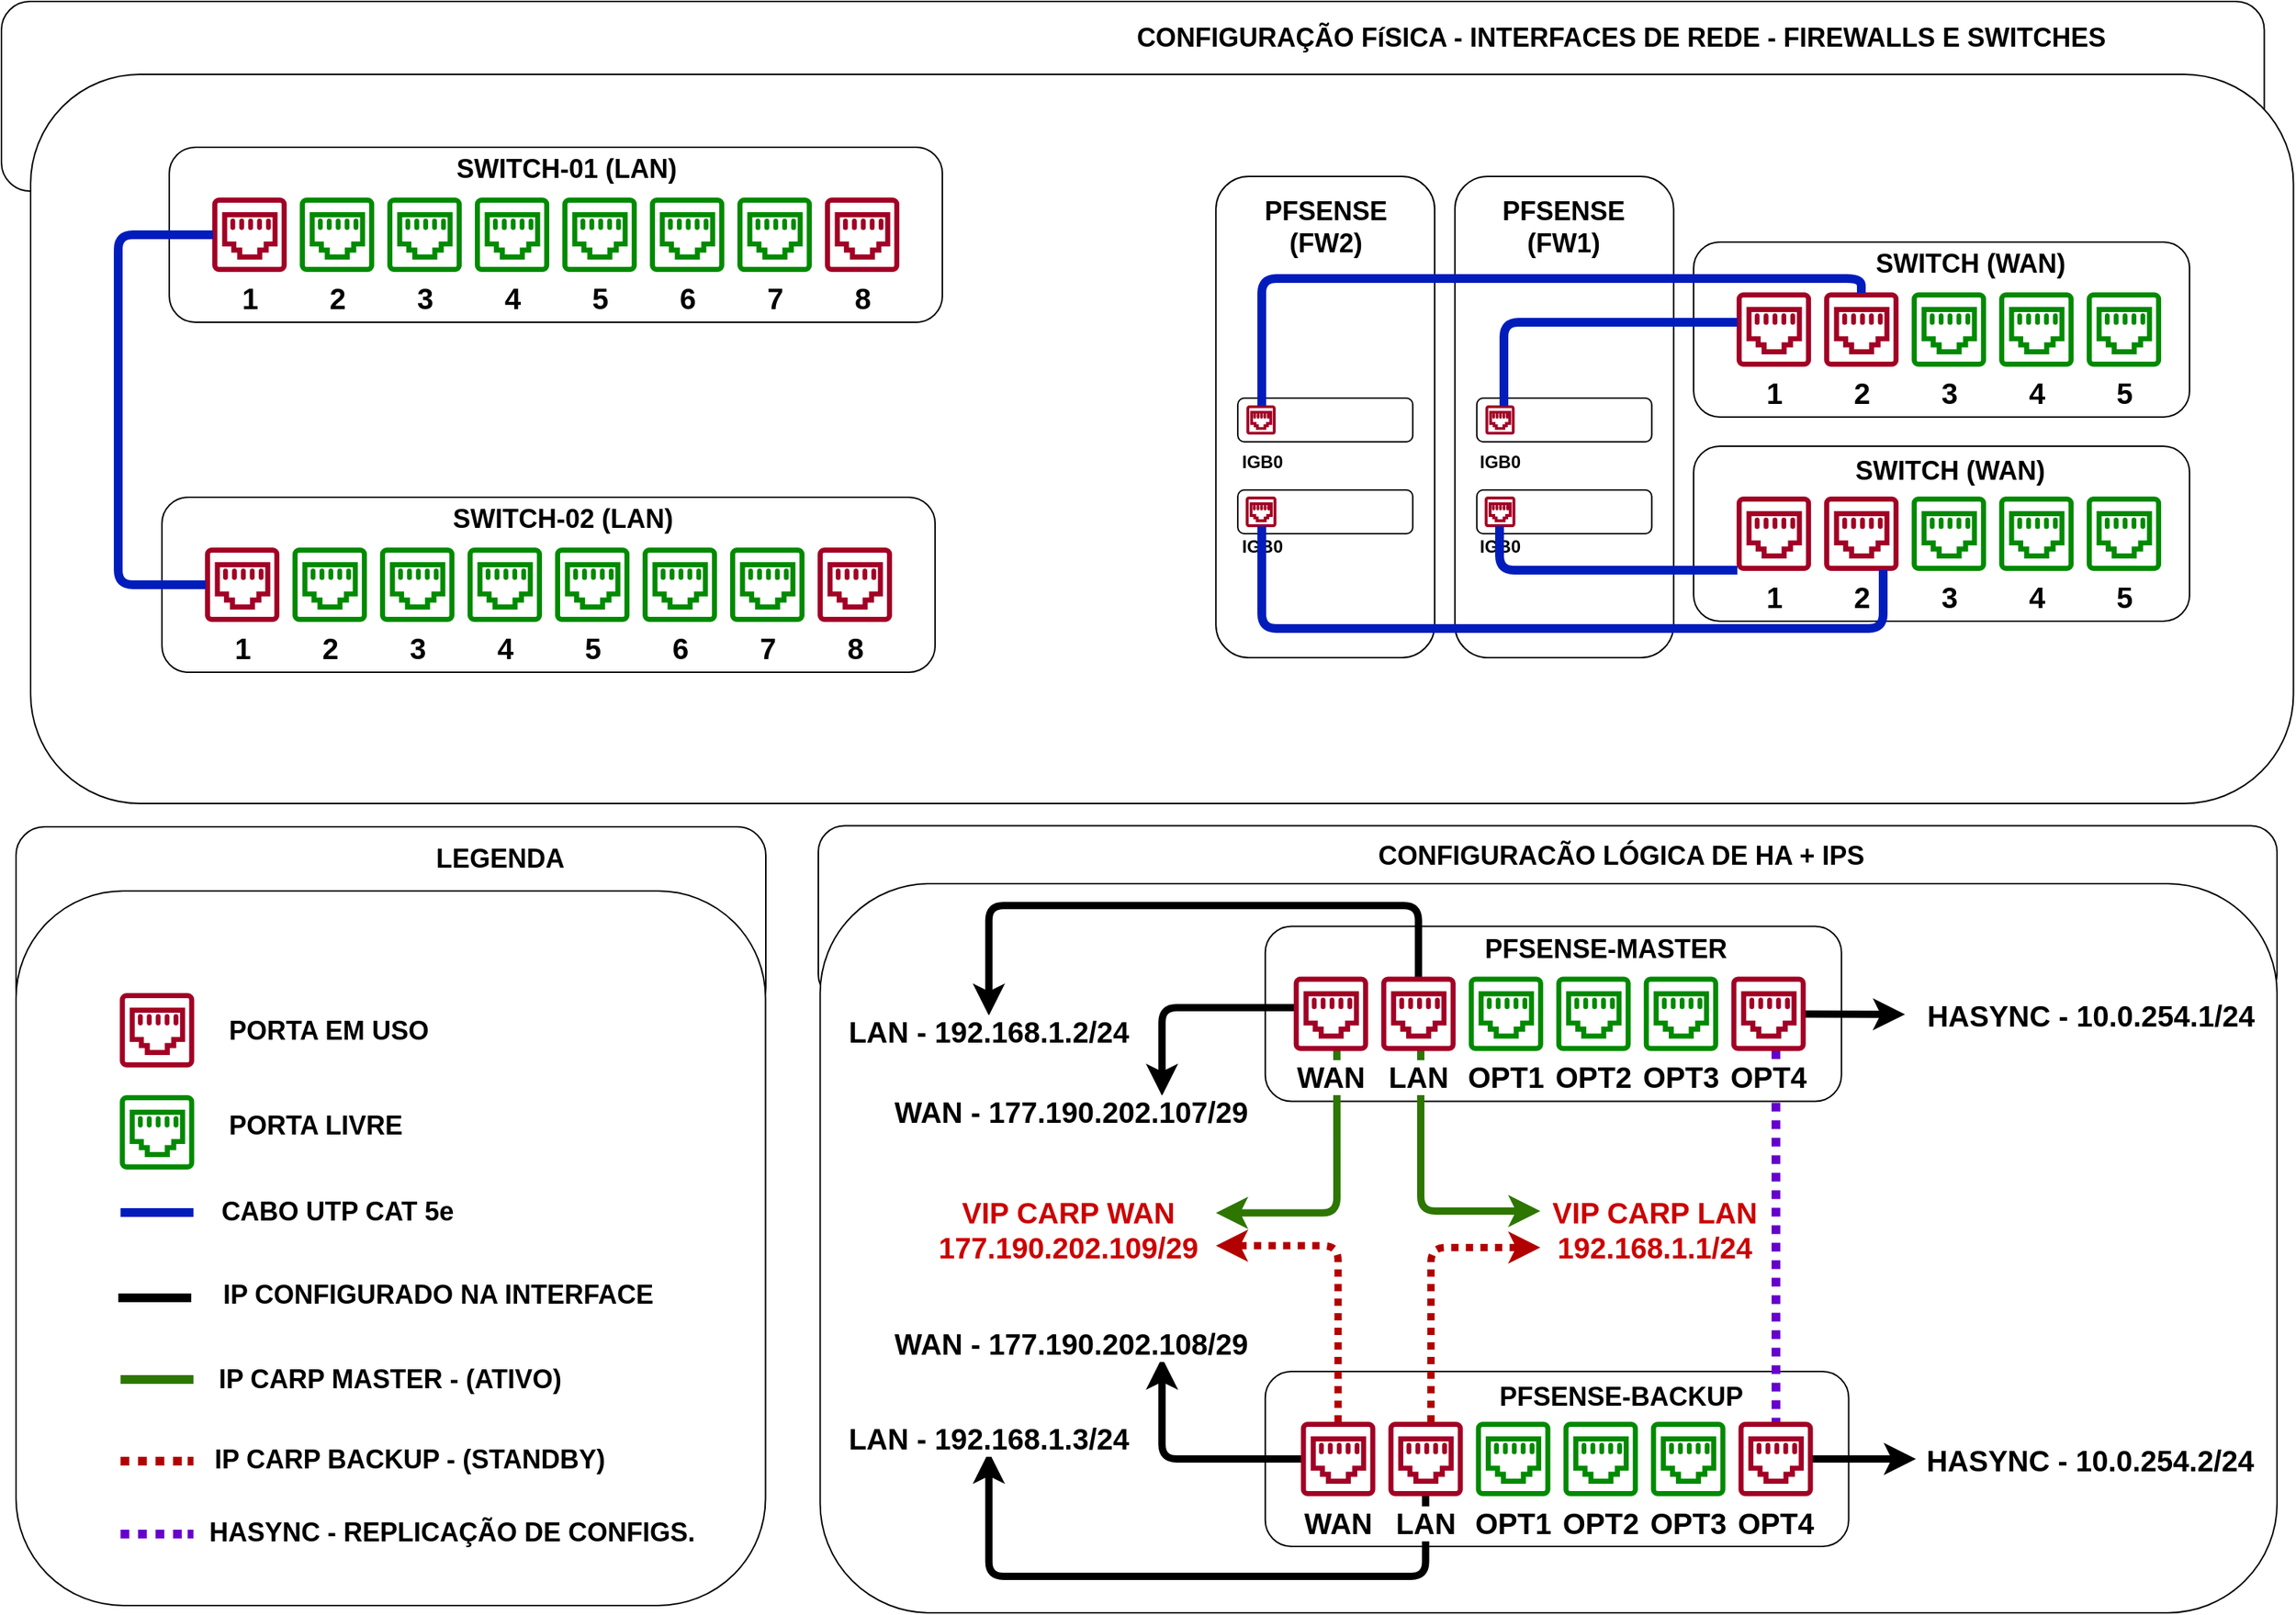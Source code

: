 <mxfile version="21.1.4" type="github">
  <diagram id="Uc7Eat4LJt7RBU0-5OjE" name="Page-1">
    <mxGraphModel dx="2025" dy="1062" grid="1" gridSize="10" guides="1" tooltips="1" connect="1" arrows="1" fold="1" page="1" pageScale="1" pageWidth="1654" pageHeight="1169" math="0" shadow="0">
      <root>
        <mxCell id="0" />
        <mxCell id="1" parent="0" />
        <mxCell id="FnRaTp6zV71Ba19_A0Tg-153" value="" style="rounded=1;whiteSpace=wrap;html=1;labelBackgroundColor=#ffffff;fillColor=#ffffff;gradientColor=#ffffff;fontSize=20;fontColor=#000000;" parent="1" vertex="1">
          <mxGeometry x="70" y="50" width="1551.25" height="130" as="geometry" />
        </mxCell>
        <mxCell id="FnRaTp6zV71Ba19_A0Tg-154" value="" style="rounded=1;whiteSpace=wrap;html=1;labelBackgroundColor=#ffffff;fillColor=#ffffff;gradientColor=#ffffff;fontSize=20;fontColor=#000000;" parent="1" vertex="1">
          <mxGeometry x="90" y="100" width="1551.25" height="500" as="geometry" />
        </mxCell>
        <mxCell id="FnRaTp6zV71Ba19_A0Tg-135" value="" style="rounded=1;whiteSpace=wrap;html=1;labelBackgroundColor=#ffffff;fillColor=#ffffff;gradientColor=#ffffff;fontSize=20;fontColor=#000000;" parent="1" vertex="1">
          <mxGeometry x="630" y="615.25" width="1000" height="120" as="geometry" />
        </mxCell>
        <mxCell id="FnRaTp6zV71Ba19_A0Tg-136" value="" style="rounded=1;whiteSpace=wrap;html=1;labelBackgroundColor=#ffffff;fillColor=#ffffff;gradientColor=#ffffff;fontSize=20;fontColor=#000000;" parent="1" vertex="1">
          <mxGeometry x="631.25" y="655" width="998.75" height="500" as="geometry" />
        </mxCell>
        <mxCell id="FnRaTp6zV71Ba19_A0Tg-140" value="CONFIGURACÃO LÓGICA DE HA + IPS" style="text;html=1;strokeColor=none;fillColor=none;align=center;verticalAlign=middle;whiteSpace=wrap;rounded=0;fontStyle=1;fontSize=18;labelBackgroundColor=#FFFFFF;fontColor=#000000;" parent="1" vertex="1">
          <mxGeometry x="993.17" y="626" width="375.07" height="20" as="geometry" />
        </mxCell>
        <mxCell id="FnRaTp6zV71Ba19_A0Tg-86" value="" style="rounded=1;whiteSpace=wrap;html=1;fontStyle=1;labelBackgroundColor=#FFFFFF;fontColor=#000000;" parent="1" vertex="1">
          <mxGeometry x="936.39" y="989.5" width="399.93" height="120" as="geometry" />
        </mxCell>
        <mxCell id="FnRaTp6zV71Ba19_A0Tg-78" value="" style="rounded=1;whiteSpace=wrap;html=1;fontStyle=1;labelBackgroundColor=#FFFFFF;fontColor=#000000;" parent="1" vertex="1">
          <mxGeometry x="936.39" y="684.25" width="395" height="120" as="geometry" />
        </mxCell>
        <mxCell id="FnRaTp6zV71Ba19_A0Tg-77" value="" style="rounded=1;whiteSpace=wrap;html=1;labelBackgroundColor=#ffffff;fillColor=#ffffff;gradientColor=#ffffff;fontSize=20;fontColor=#000000;" parent="1" vertex="1">
          <mxGeometry x="80" y="616" width="514" height="130" as="geometry" />
        </mxCell>
        <mxCell id="FnRaTp6zV71Ba19_A0Tg-76" value="" style="rounded=1;whiteSpace=wrap;html=1;labelBackgroundColor=#ffffff;fillColor=#ffffff;gradientColor=#ffffff;fontSize=20;fontColor=#000000;" parent="1" vertex="1">
          <mxGeometry x="80" y="660" width="513.79" height="490" as="geometry" />
        </mxCell>
        <mxCell id="FnRaTp6zV71Ba19_A0Tg-9" value="" style="rounded=1;whiteSpace=wrap;html=1;fontStyle=1;labelBackgroundColor=#FFFFFF;fontColor=#000000;" parent="1" vertex="1">
          <mxGeometry x="185.04" y="150" width="530" height="120" as="geometry" />
        </mxCell>
        <mxCell id="FnRaTp6zV71Ba19_A0Tg-1" value="&lt;font style=&quot;font-size: 20px;&quot;&gt;1&lt;/font&gt;" style="pointerEvents=1;shadow=0;dashed=0;html=1;strokeColor=#A20025;fillColor=#a20025;aspect=fixed;labelPosition=center;verticalLabelPosition=bottom;verticalAlign=top;align=center;outlineConnect=0;shape=mxgraph.vvd.ethernet_port;fontColor=#000000;fontStyle=1;labelBackgroundColor=#ffffff;fontSize=20;" parent="1" vertex="1">
          <mxGeometry x="215.04" y="185" width="50" height="50" as="geometry" />
        </mxCell>
        <mxCell id="FnRaTp6zV71Ba19_A0Tg-2" value="2" style="pointerEvents=1;shadow=0;dashed=0;html=1;strokeColor=#008A00;fillColor=#008a00;aspect=fixed;labelPosition=center;verticalLabelPosition=bottom;verticalAlign=top;align=center;outlineConnect=0;shape=mxgraph.vvd.ethernet_port;fontColor=#000000;fontStyle=1;fontSize=20;labelBackgroundColor=#FFFFFF;" parent="1" vertex="1">
          <mxGeometry x="275.04" y="185" width="50" height="50" as="geometry" />
        </mxCell>
        <mxCell id="FnRaTp6zV71Ba19_A0Tg-3" value="3" style="pointerEvents=1;shadow=0;dashed=0;html=1;strokeColor=#008A00;fillColor=#008a00;aspect=fixed;labelPosition=center;verticalLabelPosition=bottom;verticalAlign=top;align=center;outlineConnect=0;shape=mxgraph.vvd.ethernet_port;fontStyle=1;fontColor=#000000;fontSize=20;labelBackgroundColor=#FFFFFF;" parent="1" vertex="1">
          <mxGeometry x="335.04" y="185" width="50" height="50" as="geometry" />
        </mxCell>
        <mxCell id="FnRaTp6zV71Ba19_A0Tg-4" value="4" style="pointerEvents=1;shadow=0;dashed=0;html=1;strokeColor=#008A00;fillColor=#008a00;aspect=fixed;labelPosition=center;verticalLabelPosition=bottom;verticalAlign=top;align=center;outlineConnect=0;shape=mxgraph.vvd.ethernet_port;fontStyle=1;fontColor=#000000;fontSize=20;labelBackgroundColor=#FFFFFF;" parent="1" vertex="1">
          <mxGeometry x="395.04" y="185" width="50" height="50" as="geometry" />
        </mxCell>
        <mxCell id="FnRaTp6zV71Ba19_A0Tg-5" value="5" style="pointerEvents=1;shadow=0;dashed=0;html=1;strokeColor=#008A00;fillColor=#008a00;aspect=fixed;labelPosition=center;verticalLabelPosition=bottom;verticalAlign=top;align=center;outlineConnect=0;shape=mxgraph.vvd.ethernet_port;fontColor=#000000;fontStyle=1;fontSize=20;labelBackgroundColor=#FFFFFF;" parent="1" vertex="1">
          <mxGeometry x="455.04" y="185" width="50" height="50" as="geometry" />
        </mxCell>
        <mxCell id="FnRaTp6zV71Ba19_A0Tg-6" value="6" style="pointerEvents=1;shadow=0;dashed=0;html=1;strokeColor=#008A00;fillColor=#008a00;aspect=fixed;labelPosition=center;verticalLabelPosition=bottom;verticalAlign=top;align=center;outlineConnect=0;shape=mxgraph.vvd.ethernet_port;fontColor=#000000;fontStyle=1;fontSize=20;labelBackgroundColor=#FFFFFF;" parent="1" vertex="1">
          <mxGeometry x="515.04" y="185" width="50" height="50" as="geometry" />
        </mxCell>
        <mxCell id="FnRaTp6zV71Ba19_A0Tg-7" value="7" style="pointerEvents=1;shadow=0;dashed=0;html=1;strokeColor=#008A00;fillColor=#008a00;aspect=fixed;labelPosition=center;verticalLabelPosition=bottom;verticalAlign=top;align=center;outlineConnect=0;shape=mxgraph.vvd.ethernet_port;fontStyle=1;fontColor=#000000;fontSize=20;labelBackgroundColor=#FFFFFF;" parent="1" vertex="1">
          <mxGeometry x="575.04" y="185" width="50" height="50" as="geometry" />
        </mxCell>
        <mxCell id="FnRaTp6zV71Ba19_A0Tg-10" value="SWITCH-01 (LAN)" style="text;html=1;strokeColor=none;fillColor=none;align=center;verticalAlign=middle;whiteSpace=wrap;rounded=0;fontStyle=1;fontSize=18;labelBackgroundColor=#FFFFFF;fontColor=#000000;" parent="1" vertex="1">
          <mxGeometry x="375.04" y="155" width="164.96" height="20" as="geometry" />
        </mxCell>
        <mxCell id="FnRaTp6zV71Ba19_A0Tg-15" value="" style="rounded=1;whiteSpace=wrap;html=1;fontStyle=1;labelBackgroundColor=#FFFFFF;fontColor=#000000;" parent="1" vertex="1">
          <mxGeometry x="180.04" y="390" width="530" height="120" as="geometry" />
        </mxCell>
        <mxCell id="FnRaTp6zV71Ba19_A0Tg-16" value="1" style="pointerEvents=1;shadow=0;dashed=0;html=1;strokeColor=#A20025;fillColor=#a20025;aspect=fixed;labelPosition=center;verticalLabelPosition=bottom;verticalAlign=top;align=center;outlineConnect=0;shape=mxgraph.vvd.ethernet_port;fontColor=#000000;fontStyle=1;fontSize=20;labelBackgroundColor=#FFFFFF;" parent="1" vertex="1">
          <mxGeometry x="210.04" y="425" width="50" height="50" as="geometry" />
        </mxCell>
        <mxCell id="FnRaTp6zV71Ba19_A0Tg-17" value="2" style="pointerEvents=1;shadow=0;dashed=0;html=1;strokeColor=#008A00;fillColor=#008a00;aspect=fixed;labelPosition=center;verticalLabelPosition=bottom;verticalAlign=top;align=center;outlineConnect=0;shape=mxgraph.vvd.ethernet_port;fontColor=#000000;fontStyle=1;fontSize=20;labelBackgroundColor=#FFFFFF;" parent="1" vertex="1">
          <mxGeometry x="270.04" y="425" width="50" height="50" as="geometry" />
        </mxCell>
        <mxCell id="FnRaTp6zV71Ba19_A0Tg-18" value="3" style="pointerEvents=1;shadow=0;dashed=0;html=1;strokeColor=#008A00;fillColor=#008a00;aspect=fixed;labelPosition=center;verticalLabelPosition=bottom;verticalAlign=top;align=center;outlineConnect=0;shape=mxgraph.vvd.ethernet_port;fontStyle=1;fontColor=#000000;fontSize=20;labelBackgroundColor=#FFFFFF;" parent="1" vertex="1">
          <mxGeometry x="330.04" y="425" width="50" height="50" as="geometry" />
        </mxCell>
        <mxCell id="FnRaTp6zV71Ba19_A0Tg-19" value="4" style="pointerEvents=1;shadow=0;dashed=0;html=1;strokeColor=#008A00;fillColor=#008a00;aspect=fixed;labelPosition=center;verticalLabelPosition=bottom;verticalAlign=top;align=center;outlineConnect=0;shape=mxgraph.vvd.ethernet_port;fontStyle=1;fontColor=#000000;fontSize=20;labelBackgroundColor=#FFFFFF;" parent="1" vertex="1">
          <mxGeometry x="390.04" y="425" width="50" height="50" as="geometry" />
        </mxCell>
        <mxCell id="FnRaTp6zV71Ba19_A0Tg-20" value="5" style="pointerEvents=1;shadow=0;dashed=0;html=1;strokeColor=#008A00;fillColor=#008a00;aspect=fixed;labelPosition=center;verticalLabelPosition=bottom;verticalAlign=top;align=center;outlineConnect=0;shape=mxgraph.vvd.ethernet_port;fontColor=#000000;fontStyle=1;fontSize=20;labelBackgroundColor=#FFFFFF;" parent="1" vertex="1">
          <mxGeometry x="450.04" y="425" width="50" height="50" as="geometry" />
        </mxCell>
        <mxCell id="FnRaTp6zV71Ba19_A0Tg-21" value="6" style="pointerEvents=1;shadow=0;dashed=0;html=1;strokeColor=#008A00;fillColor=#008a00;aspect=fixed;labelPosition=center;verticalLabelPosition=bottom;verticalAlign=top;align=center;outlineConnect=0;shape=mxgraph.vvd.ethernet_port;fontColor=#000000;fontStyle=1;fontSize=20;labelBackgroundColor=#FFFFFF;" parent="1" vertex="1">
          <mxGeometry x="510.04" y="425" width="50" height="50" as="geometry" />
        </mxCell>
        <mxCell id="FnRaTp6zV71Ba19_A0Tg-22" value="7" style="pointerEvents=1;shadow=0;dashed=0;html=1;strokeColor=#008A00;fillColor=#008a00;aspect=fixed;labelPosition=center;verticalLabelPosition=bottom;verticalAlign=top;align=center;outlineConnect=0;shape=mxgraph.vvd.ethernet_port;fontStyle=1;fontColor=#000000;fontSize=20;labelBackgroundColor=#FFFFFF;" parent="1" vertex="1">
          <mxGeometry x="570.04" y="425" width="50" height="50" as="geometry" />
        </mxCell>
        <mxCell id="FnRaTp6zV71Ba19_A0Tg-24" value="SWITCH-02 (LAN)" style="text;html=1;strokeColor=none;fillColor=none;align=center;verticalAlign=middle;whiteSpace=wrap;rounded=0;fontStyle=1;fontSize=18;labelBackgroundColor=#FFFFFF;fontColor=#000000;" parent="1" vertex="1">
          <mxGeometry x="370.04" y="395" width="169.96" height="20" as="geometry" />
        </mxCell>
        <mxCell id="FnRaTp6zV71Ba19_A0Tg-47" style="edgeStyle=orthogonalEdgeStyle;orthogonalLoop=1;jettySize=auto;html=1;fontSize=18;endArrow=none;endFill=0;strokeWidth=6;fillColor=#0050ef;strokeColor=#001DBC;fontStyle=1;labelBackgroundColor=#FFFFFF;fontColor=#000000;rounded=1;" parent="1" source="FnRaTp6zV71Ba19_A0Tg-1" target="FnRaTp6zV71Ba19_A0Tg-16" edge="1">
          <mxGeometry relative="1" as="geometry">
            <mxPoint x="150.04" y="550" as="targetPoint" />
            <Array as="points">
              <mxPoint x="150.04" y="210" />
              <mxPoint x="150.04" y="450" />
            </Array>
          </mxGeometry>
        </mxCell>
        <mxCell id="FnRaTp6zV71Ba19_A0Tg-50" value="" style="rounded=1;whiteSpace=wrap;html=1;fontStyle=1;labelBackgroundColor=#FFFFFF;fontColor=#000000;" parent="1" vertex="1">
          <mxGeometry x="1230.04" y="215" width="340" height="120" as="geometry" />
        </mxCell>
        <mxCell id="FnRaTp6zV71Ba19_A0Tg-51" value="1" style="pointerEvents=1;shadow=0;dashed=0;html=1;strokeColor=#A20025;fillColor=#a20025;aspect=fixed;labelPosition=center;verticalLabelPosition=bottom;verticalAlign=top;align=center;outlineConnect=0;shape=mxgraph.vvd.ethernet_port;fontColor=#000000;fontStyle=1;fontSize=20;labelBackgroundColor=#FFFFFF;" parent="1" vertex="1">
          <mxGeometry x="1260.04" y="250" width="50" height="50" as="geometry" />
        </mxCell>
        <mxCell id="FnRaTp6zV71Ba19_A0Tg-53" value="3" style="pointerEvents=1;shadow=0;dashed=0;html=1;strokeColor=#008A00;fillColor=#008a00;aspect=fixed;labelPosition=center;verticalLabelPosition=bottom;verticalAlign=top;align=center;outlineConnect=0;shape=mxgraph.vvd.ethernet_port;fontStyle=1;fontColor=#000000;fontSize=20;labelBackgroundColor=#FFFFFF;" parent="1" vertex="1">
          <mxGeometry x="1380.04" y="250" width="50" height="50" as="geometry" />
        </mxCell>
        <mxCell id="FnRaTp6zV71Ba19_A0Tg-54" value="4" style="pointerEvents=1;shadow=0;dashed=0;html=1;strokeColor=#008A00;fillColor=#008a00;aspect=fixed;labelPosition=center;verticalLabelPosition=bottom;verticalAlign=top;align=center;outlineConnect=0;shape=mxgraph.vvd.ethernet_port;fontStyle=1;fontColor=#000000;fontSize=20;labelBackgroundColor=#FFFFFF;" parent="1" vertex="1">
          <mxGeometry x="1440.04" y="250" width="50" height="50" as="geometry" />
        </mxCell>
        <mxCell id="FnRaTp6zV71Ba19_A0Tg-55" value="5" style="pointerEvents=1;shadow=0;dashed=0;html=1;strokeColor=#008A00;fillColor=#008a00;aspect=fixed;labelPosition=center;verticalLabelPosition=bottom;verticalAlign=top;align=center;outlineConnect=0;shape=mxgraph.vvd.ethernet_port;fontColor=#000000;fontStyle=1;fontSize=20;labelBackgroundColor=#FFFFFF;" parent="1" vertex="1">
          <mxGeometry x="1500.04" y="250" width="50" height="50" as="geometry" />
        </mxCell>
        <mxCell id="FnRaTp6zV71Ba19_A0Tg-66" style="edgeStyle=orthogonalEdgeStyle;orthogonalLoop=1;jettySize=auto;html=1;endArrow=none;endFill=0;strokeWidth=6;fontSize=18;fillColor=#0050ef;strokeColor=#001DBC;fontStyle=1;labelBackgroundColor=#FFFFFF;fontColor=#000000;rounded=0;" parent="1" edge="1">
          <mxGeometry relative="1" as="geometry">
            <mxPoint x="151.65" y="880.5" as="sourcePoint" />
            <mxPoint x="195.22" y="880.5" as="targetPoint" />
            <Array as="points">
              <mxPoint x="201.65" y="880.5" />
              <mxPoint x="201.65" y="880.5" />
            </Array>
          </mxGeometry>
        </mxCell>
        <mxCell id="FnRaTp6zV71Ba19_A0Tg-70" value="" style="pointerEvents=1;shadow=0;dashed=0;html=1;strokeColor=#A20025;fillColor=#a20025;aspect=fixed;labelPosition=center;verticalLabelPosition=bottom;verticalAlign=top;align=center;outlineConnect=0;shape=mxgraph.vvd.ethernet_port;fontColor=#000000;fontStyle=1;labelBackgroundColor=#ffffff;fontSize=20;" parent="1" vertex="1">
          <mxGeometry x="151.65" y="730.5" width="50" height="50" as="geometry" />
        </mxCell>
        <mxCell id="FnRaTp6zV71Ba19_A0Tg-71" value="" style="pointerEvents=1;shadow=0;dashed=0;html=1;strokeColor=#008A00;fillColor=#008a00;aspect=fixed;labelPosition=center;verticalLabelPosition=bottom;verticalAlign=top;align=center;outlineConnect=0;shape=mxgraph.vvd.ethernet_port;fontColor=#000000;fontStyle=1;fontSize=20;labelBackgroundColor=#FFFFFF;" parent="1" vertex="1">
          <mxGeometry x="151.65" y="800.5" width="50" height="50" as="geometry" />
        </mxCell>
        <mxCell id="FnRaTp6zV71Ba19_A0Tg-72" value="LEGENDA" style="text;html=1;strokeColor=none;fillColor=none;align=center;verticalAlign=middle;whiteSpace=wrap;rounded=0;fontStyle=1;fontSize=18;labelBackgroundColor=#FFFFFF;fontColor=#000000;" parent="1" vertex="1">
          <mxGeometry x="342.04" y="628" width="140" height="20" as="geometry" />
        </mxCell>
        <mxCell id="FnRaTp6zV71Ba19_A0Tg-73" value="PORTA EM USO" style="text;html=1;strokeColor=none;fillColor=none;align=center;verticalAlign=middle;whiteSpace=wrap;rounded=0;fontStyle=1;fontSize=18;labelBackgroundColor=#FFFFFF;fontColor=#000000;" parent="1" vertex="1">
          <mxGeometry x="222.65" y="745.5" width="143" height="20" as="geometry" />
        </mxCell>
        <mxCell id="FnRaTp6zV71Ba19_A0Tg-74" value="PORTA LIVRE" style="text;html=1;strokeColor=none;fillColor=none;align=center;verticalAlign=middle;whiteSpace=wrap;rounded=0;fontStyle=1;fontSize=18;labelBackgroundColor=#FFFFFF;fontColor=#000000;" parent="1" vertex="1">
          <mxGeometry x="218.65" y="810.5" width="133" height="20" as="geometry" />
        </mxCell>
        <mxCell id="FnRaTp6zV71Ba19_A0Tg-75" value="CABO UTP CAT 5e" style="text;html=1;strokeColor=none;fillColor=none;align=center;verticalAlign=middle;whiteSpace=wrap;rounded=0;fontStyle=1;fontSize=18;labelBackgroundColor=#FFFFFF;fontColor=#000000;" parent="1" vertex="1">
          <mxGeometry x="213.65" y="869.5" width="173" height="20" as="geometry" />
        </mxCell>
        <mxCell id="FnRaTp6zV71Ba19_A0Tg-110" style="orthogonalLoop=1;jettySize=auto;html=1;labelBackgroundColor=#FFFFFF;endArrow=classic;endFill=1;strokeWidth=5;fontSize=17;fontColor=#000000;rounded=1;edgeStyle=orthogonalEdgeStyle;entryX=0.5;entryY=0;entryDx=0;entryDy=0;" parent="1" source="FnRaTp6zV71Ba19_A0Tg-80" target="FnRaTp6zV71Ba19_A0Tg-105" edge="1">
          <mxGeometry relative="1" as="geometry">
            <mxPoint x="894.96" y="745.25" as="targetPoint" />
            <Array as="points">
              <mxPoint x="1041" y="670" />
              <mxPoint x="747" y="670" />
            </Array>
          </mxGeometry>
        </mxCell>
        <mxCell id="FnRaTp6zV71Ba19_A0Tg-81" value="OPT1" style="pointerEvents=1;shadow=0;dashed=0;html=1;strokeColor=#008A00;fillColor=#008a00;aspect=fixed;labelPosition=center;verticalLabelPosition=bottom;verticalAlign=top;align=center;outlineConnect=0;shape=mxgraph.vvd.ethernet_port;fontStyle=1;fontColor=#000000;fontSize=20;labelBackgroundColor=#FFFFFF;" parent="1" vertex="1">
          <mxGeometry x="1076.39" y="719.25" width="50" height="50" as="geometry" />
        </mxCell>
        <mxCell id="FnRaTp6zV71Ba19_A0Tg-82" value="OPT2" style="pointerEvents=1;shadow=0;dashed=0;html=1;strokeColor=#008A00;fillColor=#008a00;aspect=fixed;labelPosition=center;verticalLabelPosition=bottom;verticalAlign=top;align=center;outlineConnect=0;shape=mxgraph.vvd.ethernet_port;fontColor=#000000;fontStyle=1;fontSize=20;labelBackgroundColor=#FFFFFF;" parent="1" vertex="1">
          <mxGeometry x="1136.39" y="719.25" width="50" height="50" as="geometry" />
        </mxCell>
        <mxCell id="FnRaTp6zV71Ba19_A0Tg-119" style="edgeStyle=orthogonalEdgeStyle;orthogonalLoop=1;jettySize=auto;html=1;labelBackgroundColor=#FFFFFF;endArrow=classic;endFill=1;strokeWidth=5;fontSize=17;fontColor=#000000;rounded=1;entryX=0.75;entryY=0;entryDx=0;entryDy=0;" parent="1" source="FnRaTp6zV71Ba19_A0Tg-79" target="FnRaTp6zV71Ba19_A0Tg-117" edge="1">
          <mxGeometry relative="1" as="geometry">
            <mxPoint x="1242.96" y="835.25" as="targetPoint" />
            <Array as="points">
              <mxPoint x="866" y="740" />
            </Array>
          </mxGeometry>
        </mxCell>
        <mxCell id="FnRaTp6zV71Ba19_A0Tg-83" value="OPT3" style="pointerEvents=1;shadow=0;dashed=0;html=1;strokeColor=#008A00;fillColor=#008A00;aspect=fixed;labelPosition=center;verticalLabelPosition=bottom;verticalAlign=top;align=center;outlineConnect=0;shape=mxgraph.vvd.ethernet_port;fontColor=#000000;fontStyle=1;fontSize=20;labelBackgroundColor=#FFFFFF;" parent="1" vertex="1">
          <mxGeometry x="1196.39" y="719.25" width="50" height="50" as="geometry" />
        </mxCell>
        <mxCell id="FnRaTp6zV71Ba19_A0Tg-128" style="orthogonalLoop=1;jettySize=auto;html=1;labelBackgroundColor=#FFFFFF;endArrow=classic;endFill=1;strokeWidth=5;fontSize=17;fontColor=#000000;startArrow=none;startFill=0;rounded=1;" parent="1" source="FnRaTp6zV71Ba19_A0Tg-84" target="FnRaTp6zV71Ba19_A0Tg-100" edge="1">
          <mxGeometry relative="1" as="geometry" />
        </mxCell>
        <mxCell id="FnRaTp6zV71Ba19_A0Tg-158" style="rounded=0;orthogonalLoop=1;jettySize=auto;html=1;dashed=1;dashPattern=1 1;labelBackgroundColor=#FFFFFF;startArrow=none;startFill=0;endArrow=none;endFill=0;strokeColor=#6600CC;strokeWidth=6;fontSize=17;fontColor=#000000;fillColor=#f8cecc;edgeStyle=orthogonalEdgeStyle;" parent="1" edge="1">
          <mxGeometry relative="1" as="geometry">
            <mxPoint x="1286.467" y="769.25" as="sourcePoint" />
            <mxPoint x="1286.467" y="1024.5" as="targetPoint" />
            <Array as="points">
              <mxPoint x="1286" y="1025" />
            </Array>
          </mxGeometry>
        </mxCell>
        <mxCell id="FnRaTp6zV71Ba19_A0Tg-84" value="OPT4" style="pointerEvents=1;shadow=0;dashed=0;html=1;strokeColor=#A20025;fillColor=#a20025;aspect=fixed;labelPosition=center;verticalLabelPosition=bottom;verticalAlign=top;align=center;outlineConnect=0;shape=mxgraph.vvd.ethernet_port;fontStyle=1;fontColor=#000000;fontSize=20;labelBackgroundColor=#FFFFFF;" parent="1" vertex="1">
          <mxGeometry x="1256.39" y="719.25" width="50" height="50" as="geometry" />
        </mxCell>
        <mxCell id="FnRaTp6zV71Ba19_A0Tg-85" value="PFSENSE-MASTER" style="text;html=1;strokeColor=none;fillColor=none;align=center;verticalAlign=middle;whiteSpace=wrap;rounded=0;fontStyle=1;fontSize=18;labelBackgroundColor=#FFFFFF;fontColor=#000000;" parent="1" vertex="1">
          <mxGeometry x="1082.82" y="690.25" width="173.57" height="20" as="geometry" />
        </mxCell>
        <mxCell id="FnRaTp6zV71Ba19_A0Tg-111" style="orthogonalLoop=1;jettySize=auto;html=1;labelBackgroundColor=#FFFFFF;endArrow=classic;endFill=1;strokeWidth=5;fontSize=17;fontColor=#000000;rounded=1;edgeStyle=orthogonalEdgeStyle;entryX=0.5;entryY=1;entryDx=0;entryDy=0;" parent="1" source="FnRaTp6zV71Ba19_A0Tg-88" target="FnRaTp6zV71Ba19_A0Tg-108" edge="1">
          <mxGeometry relative="1" as="geometry">
            <mxPoint x="864.96" y="1059.5" as="targetPoint" />
            <Array as="points">
              <mxPoint x="1046" y="1130" />
              <mxPoint x="747" y="1130" />
            </Array>
          </mxGeometry>
        </mxCell>
        <mxCell id="FnRaTp6zV71Ba19_A0Tg-88" value="LAN" style="pointerEvents=1;shadow=0;dashed=0;html=1;strokeColor=#A20025;fillColor=#A20025;aspect=fixed;labelPosition=center;verticalLabelPosition=bottom;verticalAlign=top;align=center;outlineConnect=0;shape=mxgraph.vvd.ethernet_port;fontStyle=1;fontColor=#000000;fontSize=20;labelBackgroundColor=#FFFFFF;" parent="1" vertex="1">
          <mxGeometry x="1021.32" y="1024.5" width="50" height="50" as="geometry" />
        </mxCell>
        <mxCell id="FnRaTp6zV71Ba19_A0Tg-89" value="OPT1" style="pointerEvents=1;shadow=0;dashed=0;html=1;strokeColor=#008A00;fillColor=#008a00;aspect=fixed;labelPosition=center;verticalLabelPosition=bottom;verticalAlign=top;align=center;outlineConnect=0;shape=mxgraph.vvd.ethernet_port;fontStyle=1;fontColor=#000000;fontSize=20;labelBackgroundColor=#FFFFFF;" parent="1" vertex="1">
          <mxGeometry x="1081.32" y="1024.5" width="50" height="50" as="geometry" />
        </mxCell>
        <mxCell id="FnRaTp6zV71Ba19_A0Tg-90" value="OPT2" style="pointerEvents=1;shadow=0;dashed=0;html=1;strokeColor=#008A00;fillColor=#008a00;aspect=fixed;labelPosition=center;verticalLabelPosition=bottom;verticalAlign=top;align=center;outlineConnect=0;shape=mxgraph.vvd.ethernet_port;fontColor=#000000;fontStyle=1;fontSize=20;labelBackgroundColor=#FFFFFF;" parent="1" vertex="1">
          <mxGeometry x="1141.32" y="1024.5" width="50" height="50" as="geometry" />
        </mxCell>
        <mxCell id="FnRaTp6zV71Ba19_A0Tg-120" style="edgeStyle=orthogonalEdgeStyle;orthogonalLoop=1;jettySize=auto;html=1;labelBackgroundColor=#FFFFFF;endArrow=classic;endFill=1;strokeWidth=5;fontSize=17;fontColor=#000000;rounded=1;entryX=0.75;entryY=1;entryDx=0;entryDy=0;" parent="1" source="FnRaTp6zV71Ba19_A0Tg-87" target="FnRaTp6zV71Ba19_A0Tg-118" edge="1">
          <mxGeometry relative="1" as="geometry">
            <mxPoint x="1238.96" y="1024.5" as="sourcePoint" />
            <mxPoint x="1238.96" y="959.5" as="targetPoint" />
            <Array as="points">
              <mxPoint x="866" y="1049" />
            </Array>
          </mxGeometry>
        </mxCell>
        <mxCell id="FnRaTp6zV71Ba19_A0Tg-144" style="rounded=1;orthogonalLoop=1;jettySize=auto;html=1;dashed=1;dashPattern=1 1;labelBackgroundColor=#FFFFFF;startArrow=none;startFill=0;endArrow=classic;endFill=1;strokeColor=#B20000;strokeWidth=5;fontSize=17;fontColor=#000000;entryX=1;entryY=0.75;entryDx=0;entryDy=0;edgeStyle=orthogonalEdgeStyle;" parent="1" source="FnRaTp6zV71Ba19_A0Tg-87" target="FnRaTp6zV71Ba19_A0Tg-121" edge="1">
          <mxGeometry relative="1" as="geometry">
            <mxPoint x="1244.96" y="1019.5" as="sourcePoint" />
            <mxPoint x="1464.96" y="900.5" as="targetPoint" />
            <Array as="points">
              <mxPoint x="986" y="903" />
            </Array>
          </mxGeometry>
        </mxCell>
        <mxCell id="FnRaTp6zV71Ba19_A0Tg-91" value="OPT3" style="pointerEvents=1;shadow=0;dashed=0;html=1;strokeColor=#008A00;fillColor=#008A00;aspect=fixed;labelPosition=center;verticalLabelPosition=bottom;verticalAlign=top;align=center;outlineConnect=0;shape=mxgraph.vvd.ethernet_port;fontColor=#000000;fontStyle=1;fontSize=20;labelBackgroundColor=#FFFFFF;" parent="1" vertex="1">
          <mxGeometry x="1201.32" y="1024.5" width="50" height="50" as="geometry" />
        </mxCell>
        <mxCell id="FnRaTp6zV71Ba19_A0Tg-103" style="orthogonalLoop=1;jettySize=auto;html=1;entryX=0;entryY=0.5;entryDx=0;entryDy=0;labelBackgroundColor=#FFFFFF;endArrow=classic;endFill=1;strokeWidth=5;fontSize=17;fontColor=#000000;rounded=1;" parent="1" source="FnRaTp6zV71Ba19_A0Tg-92" target="FnRaTp6zV71Ba19_A0Tg-101" edge="1">
          <mxGeometry relative="1" as="geometry" />
        </mxCell>
        <mxCell id="FnRaTp6zV71Ba19_A0Tg-92" value="OPT4" style="pointerEvents=1;shadow=0;dashed=0;html=1;strokeColor=#A20025;fillColor=#a20025;aspect=fixed;labelPosition=center;verticalLabelPosition=bottom;verticalAlign=top;align=center;outlineConnect=0;shape=mxgraph.vvd.ethernet_port;fontStyle=1;fontColor=#000000;fontSize=20;labelBackgroundColor=#FFFFFF;" parent="1" vertex="1">
          <mxGeometry x="1261.32" y="1024.5" width="50" height="50" as="geometry" />
        </mxCell>
        <mxCell id="FnRaTp6zV71Ba19_A0Tg-93" value="PFSENSE-BACKUP" style="text;html=1;strokeColor=none;fillColor=none;align=center;verticalAlign=middle;whiteSpace=wrap;rounded=0;fontStyle=1;fontSize=18;labelBackgroundColor=#FFFFFF;fontColor=#000000;" parent="1" vertex="1">
          <mxGeometry x="1089.2" y="997" width="183" height="20" as="geometry" />
        </mxCell>
        <mxCell id="FnRaTp6zV71Ba19_A0Tg-100" value="HASYNC - 10.0.254.1/24" style="text;html=1;strokeColor=none;fillColor=none;align=center;verticalAlign=middle;whiteSpace=wrap;rounded=0;labelBackgroundColor=#ffffff;fontSize=20;fontColor=#000000;fontStyle=1" parent="1" vertex="1">
          <mxGeometry x="1374.96" y="735.25" width="255.07" height="20" as="geometry" />
        </mxCell>
        <mxCell id="FnRaTp6zV71Ba19_A0Tg-101" value="HASYNC - 10.0.254.2/24" style="text;html=1;strokeColor=none;fillColor=none;align=center;verticalAlign=middle;whiteSpace=wrap;rounded=0;labelBackgroundColor=#ffffff;fontSize=20;fontColor=#000000;fontStyle=1" parent="1" vertex="1">
          <mxGeometry x="1382.46" y="1039.5" width="240.07" height="20" as="geometry" />
        </mxCell>
        <mxCell id="FnRaTp6zV71Ba19_A0Tg-130" style="rounded=1;orthogonalLoop=1;jettySize=auto;html=1;labelBackgroundColor=#FFFFFF;startArrow=none;startFill=0;endArrow=classic;endFill=1;strokeWidth=5;fontSize=17;fontColor=#000000;strokeColor=#2D7600;entryX=0;entryY=0.25;entryDx=0;entryDy=0;edgeStyle=orthogonalEdgeStyle;" parent="1" target="FnRaTp6zV71Ba19_A0Tg-129" edge="1">
          <mxGeometry relative="1" as="geometry">
            <Array as="points">
              <mxPoint x="1043" y="880" />
            </Array>
            <mxPoint x="1043" y="769.25" as="sourcePoint" />
            <mxPoint x="1110.51" y="860.5" as="targetPoint" />
          </mxGeometry>
        </mxCell>
        <mxCell id="FnRaTp6zV71Ba19_A0Tg-105" value="LAN - 192.168.1.2/24" style="text;html=1;strokeColor=none;fillColor=none;align=center;verticalAlign=middle;whiteSpace=wrap;rounded=0;labelBackgroundColor=#ffffff;fontSize=20;fontColor=#000000;fontStyle=1" parent="1" vertex="1">
          <mxGeometry x="643.76" y="745.5" width="206.28" height="20" as="geometry" />
        </mxCell>
        <mxCell id="FnRaTp6zV71Ba19_A0Tg-131" style="rounded=1;orthogonalLoop=1;jettySize=auto;html=1;entryX=0;entryY=0.75;entryDx=0;entryDy=0;labelBackgroundColor=#FFFFFF;startArrow=none;startFill=0;endArrow=classic;endFill=1;strokeWidth=5;fontSize=17;fontColor=#000000;strokeColor=#B20000;dashed=1;dashPattern=1 1;edgeStyle=orthogonalEdgeStyle;" parent="1" source="FnRaTp6zV71Ba19_A0Tg-88" target="FnRaTp6zV71Ba19_A0Tg-129" edge="1">
          <mxGeometry relative="1" as="geometry">
            <Array as="points">
              <mxPoint x="1050" y="905" />
            </Array>
          </mxGeometry>
        </mxCell>
        <mxCell id="FnRaTp6zV71Ba19_A0Tg-108" value="LAN - 192.168.1.3/24" style="text;html=1;strokeColor=none;fillColor=none;align=center;verticalAlign=middle;whiteSpace=wrap;rounded=0;labelBackgroundColor=#ffffff;fontSize=20;fontColor=#000000;fontStyle=1" parent="1" vertex="1">
          <mxGeometry x="646.9" y="1024.5" width="200" height="20" as="geometry" />
        </mxCell>
        <mxCell id="FnRaTp6zV71Ba19_A0Tg-122" style="orthogonalLoop=1;jettySize=auto;html=1;labelBackgroundColor=#FFFFFF;endArrow=classic;endFill=1;strokeWidth=5;fontSize=17;fontColor=#000000;fillColor=#60a917;strokeColor=#2D7600;rounded=1;edgeStyle=orthogonalEdgeStyle;entryX=1;entryY=0.25;entryDx=0;entryDy=0;" parent="1" target="FnRaTp6zV71Ba19_A0Tg-121" edge="1">
          <mxGeometry relative="1" as="geometry">
            <mxPoint x="985.467" y="769.25" as="sourcePoint" />
            <mxPoint x="891.61" y="861.75" as="targetPoint" />
            <Array as="points">
              <mxPoint x="985" y="881" />
            </Array>
          </mxGeometry>
        </mxCell>
        <mxCell id="FnRaTp6zV71Ba19_A0Tg-117" value="WAN - 177.190.202.107/29" style="text;html=1;strokeColor=none;fillColor=none;align=center;verticalAlign=middle;whiteSpace=wrap;rounded=0;labelBackgroundColor=#ffffff;fontSize=20;fontColor=#000000;fontStyle=1" parent="1" vertex="1">
          <mxGeometry x="680.04" y="800.5" width="247.43" height="20" as="geometry" />
        </mxCell>
        <mxCell id="FnRaTp6zV71Ba19_A0Tg-118" value="WAN - 177.190.202.108/29" style="text;html=1;strokeColor=none;fillColor=none;align=center;verticalAlign=middle;whiteSpace=wrap;rounded=0;labelBackgroundColor=#ffffff;fontSize=20;fontColor=#000000;fontStyle=1" parent="1" vertex="1">
          <mxGeometry x="680.04" y="960" width="247.43" height="20" as="geometry" />
        </mxCell>
        <mxCell id="FnRaTp6zV71Ba19_A0Tg-121" value="VIP CARP WAN 177.190.202.109/29" style="text;html=1;strokeColor=none;fillColor=none;align=center;verticalAlign=middle;whiteSpace=wrap;rounded=0;labelBackgroundColor=#ffffff;fontSize=20;fontColor=#CC0000;fontStyle=1" parent="1" vertex="1">
          <mxGeometry x="700" y="869.5" width="202.57" height="45" as="geometry" />
        </mxCell>
        <mxCell id="FnRaTp6zV71Ba19_A0Tg-129" value="VIP CARP LAN&lt;br&gt;192.168.1.1/24" style="text;html=1;strokeColor=none;fillColor=none;align=center;verticalAlign=middle;whiteSpace=wrap;rounded=0;labelBackgroundColor=#ffffff;fontSize=20;fontColor=#CC0000;fontStyle=1" parent="1" vertex="1">
          <mxGeometry x="1124.97" y="867" width="157.07" height="50" as="geometry" />
        </mxCell>
        <mxCell id="FnRaTp6zV71Ba19_A0Tg-147" style="edgeStyle=orthogonalEdgeStyle;orthogonalLoop=1;jettySize=auto;html=1;endArrow=none;endFill=0;strokeWidth=6;fontSize=18;fillColor=#0050ef;strokeColor=#000000;fontStyle=1;labelBackgroundColor=#FFFFFF;fontColor=#000000;rounded=0;" parent="1" edge="1">
          <mxGeometry relative="1" as="geometry">
            <mxPoint x="150.12" y="938.96" as="sourcePoint" />
            <mxPoint x="193.69" y="938.96" as="targetPoint" />
            <Array as="points">
              <mxPoint x="200.12" y="938.96" />
              <mxPoint x="200.12" y="938.96" />
            </Array>
          </mxGeometry>
        </mxCell>
        <mxCell id="FnRaTp6zV71Ba19_A0Tg-148" value="IP CONFIGURADO NA INTERFACE" style="text;html=1;strokeColor=none;fillColor=none;align=center;verticalAlign=middle;whiteSpace=wrap;rounded=0;fontStyle=1;fontSize=18;labelBackgroundColor=#FFFFFF;fontColor=#000000;" parent="1" vertex="1">
          <mxGeometry x="216.15" y="926.5" width="307" height="20" as="geometry" />
        </mxCell>
        <mxCell id="FnRaTp6zV71Ba19_A0Tg-149" style="edgeStyle=orthogonalEdgeStyle;orthogonalLoop=1;jettySize=auto;html=1;endArrow=none;endFill=0;strokeWidth=6;fontSize=18;fillColor=#0050ef;strokeColor=#2D7600;fontStyle=1;labelBackgroundColor=#FFFFFF;fontColor=#000000;rounded=0;" parent="1" edge="1">
          <mxGeometry relative="1" as="geometry">
            <mxPoint x="151.65" y="995" as="sourcePoint" />
            <mxPoint x="195.22" y="995" as="targetPoint" />
            <Array as="points">
              <mxPoint x="201.65" y="995" />
              <mxPoint x="201.65" y="995" />
            </Array>
          </mxGeometry>
        </mxCell>
        <mxCell id="FnRaTp6zV71Ba19_A0Tg-150" style="edgeStyle=orthogonalEdgeStyle;orthogonalLoop=1;jettySize=auto;html=1;endArrow=none;endFill=0;strokeWidth=6;fontSize=18;fillColor=#0050ef;strokeColor=#B20000;fontStyle=1;labelBackgroundColor=#FFFFFF;fontColor=#000000;rounded=0;dashed=1;dashPattern=1 1;" parent="1" edge="1">
          <mxGeometry relative="1" as="geometry">
            <mxPoint x="151.65" y="1051" as="sourcePoint" />
            <mxPoint x="195.22" y="1051" as="targetPoint" />
            <Array as="points">
              <mxPoint x="201.65" y="1051" />
              <mxPoint x="201.65" y="1051" />
            </Array>
          </mxGeometry>
        </mxCell>
        <mxCell id="FnRaTp6zV71Ba19_A0Tg-151" value="IP CARP MASTER - (ATIVO)" style="text;html=1;strokeColor=none;fillColor=none;align=center;verticalAlign=middle;whiteSpace=wrap;rounded=0;fontStyle=1;fontSize=18;labelBackgroundColor=#FFFFFF;fontColor=#000000;" parent="1" vertex="1">
          <mxGeometry x="213.65" y="985" width="244.57" height="20" as="geometry" />
        </mxCell>
        <mxCell id="FnRaTp6zV71Ba19_A0Tg-152" value="IP CARP BACKUP - (STANDBY)" style="text;html=1;strokeColor=none;fillColor=none;align=center;verticalAlign=middle;whiteSpace=wrap;rounded=0;fontStyle=1;fontSize=18;labelBackgroundColor=#FFFFFF;fontColor=#000000;" parent="1" vertex="1">
          <mxGeometry x="213.29" y="1040" width="273.5" height="20" as="geometry" />
        </mxCell>
        <mxCell id="FnRaTp6zV71Ba19_A0Tg-156" value="CONFIGURAÇÃO FíSICA - INTERFACES DE REDE - FIREWALLS E SWITCHES" style="text;html=1;strokeColor=none;fillColor=none;align=center;verticalAlign=middle;whiteSpace=wrap;rounded=0;fontStyle=1;fontSize=18;labelBackgroundColor=#FFFFFF;fontColor=#000000;" parent="1" vertex="1">
          <mxGeometry x="830" y="65" width="701.42" height="20" as="geometry" />
        </mxCell>
        <mxCell id="FnRaTp6zV71Ba19_A0Tg-159" style="edgeStyle=orthogonalEdgeStyle;orthogonalLoop=1;jettySize=auto;html=1;endArrow=none;endFill=0;strokeWidth=6;fontSize=18;fillColor=#0050ef;strokeColor=#6600CC;fontStyle=1;labelBackgroundColor=#FFFFFF;fontColor=#000000;rounded=0;dashed=1;dashPattern=1 1;" parent="1" edge="1">
          <mxGeometry relative="1" as="geometry">
            <mxPoint x="151.65" y="1101" as="sourcePoint" />
            <mxPoint x="195.22" y="1101" as="targetPoint" />
            <Array as="points">
              <mxPoint x="201.65" y="1101" />
              <mxPoint x="201.65" y="1101" />
            </Array>
          </mxGeometry>
        </mxCell>
        <mxCell id="FnRaTp6zV71Ba19_A0Tg-160" value="HASYNC - REPLICAÇÃO DE CONFIGS." style="text;html=1;strokeColor=none;fillColor=none;align=center;verticalAlign=middle;whiteSpace=wrap;rounded=0;fontStyle=1;fontSize=18;labelBackgroundColor=#FFFFFF;fontColor=#000000;" parent="1" vertex="1">
          <mxGeometry x="208.29" y="1090" width="341.71" height="20" as="geometry" />
        </mxCell>
        <mxCell id="FnRaTp6zV71Ba19_A0Tg-79" value="WAN" style="pointerEvents=1;shadow=0;dashed=0;html=1;strokeColor=#A20025;fillColor=#a20025;aspect=fixed;labelPosition=center;verticalLabelPosition=bottom;verticalAlign=top;align=center;outlineConnect=0;shape=mxgraph.vvd.ethernet_port;fontColor=#000000;fontStyle=1;fontSize=20;labelBackgroundColor=#FFFFFF;" parent="1" vertex="1">
          <mxGeometry x="956.39" y="719.25" width="50" height="50" as="geometry" />
        </mxCell>
        <mxCell id="FnRaTp6zV71Ba19_A0Tg-23" value="8" style="pointerEvents=1;shadow=0;dashed=0;html=1;strokeColor=#A20025;fillColor=#a20025;aspect=fixed;labelPosition=center;verticalLabelPosition=bottom;verticalAlign=top;align=center;outlineConnect=0;shape=mxgraph.vvd.ethernet_port;fontStyle=1;fontColor=#000000;fontSize=20;labelBackgroundColor=#FFFFFF;" parent="1" vertex="1">
          <mxGeometry x="630.04" y="425" width="50" height="50" as="geometry" />
        </mxCell>
        <mxCell id="FnRaTp6zV71Ba19_A0Tg-8" value="8" style="pointerEvents=1;shadow=0;dashed=0;html=1;strokeColor=#A20025;fillColor=#a20025;aspect=fixed;labelPosition=center;verticalLabelPosition=bottom;verticalAlign=top;align=center;outlineConnect=0;shape=mxgraph.vvd.ethernet_port;fontStyle=1;fontColor=#000000;fontSize=20;labelBackgroundColor=#FFFFFF;" parent="1" vertex="1">
          <mxGeometry x="635.04" y="185" width="50" height="50" as="geometry" />
        </mxCell>
        <mxCell id="FnRaTp6zV71Ba19_A0Tg-80" value="LAN" style="pointerEvents=1;shadow=0;dashed=0;html=1;strokeColor=#A20025;fillColor=#A20025;aspect=fixed;labelPosition=center;verticalLabelPosition=bottom;verticalAlign=top;align=center;outlineConnect=0;shape=mxgraph.vvd.ethernet_port;fontStyle=1;fontColor=#000000;fontSize=20;labelBackgroundColor=#FFFFFF;" parent="1" vertex="1">
          <mxGeometry x="1016.39" y="719.25" width="50" height="50" as="geometry" />
        </mxCell>
        <mxCell id="FnRaTp6zV71Ba19_A0Tg-87" value="WAN" style="pointerEvents=1;shadow=0;dashed=0;html=1;strokeColor=#A20025;fillColor=#a20025;aspect=fixed;labelPosition=center;verticalLabelPosition=bottom;verticalAlign=top;align=center;outlineConnect=0;shape=mxgraph.vvd.ethernet_port;fontColor=#000000;fontStyle=1;fontSize=20;labelBackgroundColor=#FFFFFF;" parent="1" vertex="1">
          <mxGeometry x="961.32" y="1024.5" width="50" height="50" as="geometry" />
        </mxCell>
        <mxCell id="FnRaTp6zV71Ba19_A0Tg-52" value="2" style="pointerEvents=1;shadow=0;dashed=0;html=1;strokeColor=#A20025;fillColor=#a20025;aspect=fixed;labelPosition=center;verticalLabelPosition=bottom;verticalAlign=top;align=center;outlineConnect=0;shape=mxgraph.vvd.ethernet_port;fontColor=#000000;fontStyle=1;fontSize=20;labelBackgroundColor=#FFFFFF;" parent="1" vertex="1">
          <mxGeometry x="1320.04" y="250" width="50" height="50" as="geometry" />
        </mxCell>
        <mxCell id="vzmAkZegJcYB33hXStO7-12" value="" style="rounded=1;whiteSpace=wrap;html=1;fontStyle=1;labelBackgroundColor=#FFFFFF;fontColor=#000000;" vertex="1" parent="1">
          <mxGeometry x="902.57" y="170" width="149.96" height="330" as="geometry" />
        </mxCell>
        <mxCell id="vzmAkZegJcYB33hXStO7-13" value="" style="rounded=1;whiteSpace=wrap;html=1;fontStyle=1;labelBackgroundColor=#FFFFFF;fontColor=#000000;" vertex="1" parent="1">
          <mxGeometry x="917.57" y="385" width="119.96" height="30" as="geometry" />
        </mxCell>
        <mxCell id="vzmAkZegJcYB33hXStO7-14" value="IGB0" style="pointerEvents=1;shadow=0;dashed=0;html=1;strokeColor=#A20025;fillColor=#a20025;aspect=fixed;labelPosition=center;verticalLabelPosition=bottom;verticalAlign=top;align=center;outlineConnect=0;shape=mxgraph.vvd.ethernet_port;fontColor=#000000;fontStyle=1;fontSize=12;labelBackgroundColor=#FFFFFF;" vertex="1" parent="1">
          <mxGeometry x="923.51" y="390" width="20" height="20" as="geometry" />
        </mxCell>
        <mxCell id="vzmAkZegJcYB33hXStO7-15" value="" style="rounded=1;whiteSpace=wrap;html=1;fontStyle=1;labelBackgroundColor=#FFFFFF;fontColor=#000000;" vertex="1" parent="1">
          <mxGeometry x="917.57" y="322" width="119.96" height="30" as="geometry" />
        </mxCell>
        <mxCell id="vzmAkZegJcYB33hXStO7-16" value="&lt;p style=&quot;line-height: 0%; font-size: 12px;&quot;&gt;&lt;font style=&quot;font-size: 12px;&quot;&gt;IGB0&lt;/font&gt;&lt;/p&gt;" style="pointerEvents=1;shadow=0;dashed=0;html=1;strokeColor=#A20025;fillColor=#a20025;aspect=fixed;labelPosition=center;verticalLabelPosition=bottom;verticalAlign=top;align=center;outlineConnect=0;shape=mxgraph.vvd.ethernet_port;fontColor=#000000;fontStyle=1;fontSize=12;labelBackgroundColor=#FFFFFF;" vertex="1" parent="1">
          <mxGeometry x="924.01" y="327.5" width="19" height="19" as="geometry" />
        </mxCell>
        <mxCell id="vzmAkZegJcYB33hXStO7-17" value="PFSENSE (FW2)" style="text;html=1;strokeColor=none;fillColor=none;align=center;verticalAlign=middle;whiteSpace=wrap;rounded=0;fontStyle=1;fontSize=18;labelBackgroundColor=#FFFFFF;fontColor=#000000;" vertex="1" parent="1">
          <mxGeometry x="912.55" y="195" width="130" height="20" as="geometry" />
        </mxCell>
        <mxCell id="vzmAkZegJcYB33hXStO7-20" value="" style="group" vertex="1" connectable="0" parent="1">
          <mxGeometry x="1066.39" y="170" width="149.96" height="330" as="geometry" />
        </mxCell>
        <mxCell id="vzmAkZegJcYB33hXStO7-3" value="" style="rounded=1;whiteSpace=wrap;html=1;fontStyle=1;labelBackgroundColor=#FFFFFF;fontColor=#000000;" vertex="1" parent="vzmAkZegJcYB33hXStO7-20">
          <mxGeometry width="149.96" height="330" as="geometry" />
        </mxCell>
        <mxCell id="vzmAkZegJcYB33hXStO7-6" value="" style="rounded=1;whiteSpace=wrap;html=1;fontStyle=1;labelBackgroundColor=#FFFFFF;fontColor=#000000;" vertex="1" parent="vzmAkZegJcYB33hXStO7-20">
          <mxGeometry x="15" y="215" width="119.96" height="30" as="geometry" />
        </mxCell>
        <mxCell id="FnRaTp6zV71Ba19_A0Tg-27" value="IGB0" style="pointerEvents=1;shadow=0;dashed=0;html=1;strokeColor=#A20025;fillColor=#a20025;aspect=fixed;labelPosition=center;verticalLabelPosition=bottom;verticalAlign=top;align=center;outlineConnect=0;shape=mxgraph.vvd.ethernet_port;fontColor=#000000;fontStyle=1;fontSize=12;labelBackgroundColor=#FFFFFF;" parent="vzmAkZegJcYB33hXStO7-20" vertex="1">
          <mxGeometry x="20.94" y="220" width="20" height="20" as="geometry" />
        </mxCell>
        <mxCell id="vzmAkZegJcYB33hXStO7-9" value="" style="rounded=1;whiteSpace=wrap;html=1;fontStyle=1;labelBackgroundColor=#FFFFFF;fontColor=#000000;" vertex="1" parent="vzmAkZegJcYB33hXStO7-20">
          <mxGeometry x="15" y="152" width="119.96" height="30" as="geometry" />
        </mxCell>
        <mxCell id="vzmAkZegJcYB33hXStO7-10" value="&lt;p style=&quot;line-height: 0%; font-size: 12px;&quot;&gt;&lt;font style=&quot;font-size: 12px;&quot;&gt;IGB0&lt;/font&gt;&lt;/p&gt;" style="pointerEvents=1;shadow=0;dashed=0;html=1;strokeColor=#A20025;fillColor=#a20025;aspect=fixed;labelPosition=center;verticalLabelPosition=bottom;verticalAlign=top;align=center;outlineConnect=0;shape=mxgraph.vvd.ethernet_port;fontColor=#000000;fontStyle=1;fontSize=12;labelBackgroundColor=#FFFFFF;" vertex="1" parent="vzmAkZegJcYB33hXStO7-20">
          <mxGeometry x="21.44" y="157.5" width="19" height="19" as="geometry" />
        </mxCell>
        <mxCell id="FnRaTp6zV71Ba19_A0Tg-34" value="PFSENSE (FW1)" style="text;html=1;strokeColor=none;fillColor=none;align=center;verticalAlign=middle;whiteSpace=wrap;rounded=0;fontStyle=1;fontSize=18;labelBackgroundColor=#FFFFFF;fontColor=#000000;" parent="vzmAkZegJcYB33hXStO7-20" vertex="1">
          <mxGeometry x="9.98" y="25" width="130" height="20" as="geometry" />
        </mxCell>
        <mxCell id="FnRaTp6zV71Ba19_A0Tg-62" style="edgeStyle=orthogonalEdgeStyle;orthogonalLoop=1;jettySize=auto;html=1;endArrow=none;endFill=0;strokeWidth=6;fontSize=18;fillColor=#0050ef;strokeColor=#001DBC;fontStyle=1;labelBackgroundColor=#FFFFFF;fontColor=#000000;rounded=1;" parent="1" source="FnRaTp6zV71Ba19_A0Tg-51" target="vzmAkZegJcYB33hXStO7-10" edge="1">
          <mxGeometry relative="1" as="geometry">
            <Array as="points">
              <mxPoint x="1100" y="270" />
            </Array>
            <mxPoint x="875" y="425" as="sourcePoint" />
          </mxGeometry>
        </mxCell>
        <mxCell id="vzmAkZegJcYB33hXStO7-21" style="edgeStyle=orthogonalEdgeStyle;orthogonalLoop=1;jettySize=auto;html=1;endArrow=none;endFill=0;strokeWidth=6;fontSize=18;fillColor=#0050ef;strokeColor=#001DBC;fontStyle=1;labelBackgroundColor=#FFFFFF;fontColor=#000000;rounded=1;" edge="1" parent="1" source="FnRaTp6zV71Ba19_A0Tg-52" target="vzmAkZegJcYB33hXStO7-16">
          <mxGeometry relative="1" as="geometry">
            <Array as="points">
              <mxPoint x="1345" y="240" />
              <mxPoint x="934" y="240" />
            </Array>
            <mxPoint x="1300" y="260" as="sourcePoint" />
            <mxPoint x="1098" y="347" as="targetPoint" />
          </mxGeometry>
        </mxCell>
        <mxCell id="FnRaTp6zV71Ba19_A0Tg-59" value="SWITCH (WAN)" style="text;html=1;strokeColor=none;fillColor=none;align=center;verticalAlign=middle;whiteSpace=wrap;rounded=0;fontStyle=1;fontSize=18;labelBackgroundColor=#FFFFFF;fontColor=#000000;" parent="1" vertex="1">
          <mxGeometry x="1350.04" y="220" width="140" height="20" as="geometry" />
        </mxCell>
        <mxCell id="vzmAkZegJcYB33hXStO7-25" value="" style="rounded=1;whiteSpace=wrap;html=1;fontStyle=1;labelBackgroundColor=#FFFFFF;fontColor=#000000;" vertex="1" parent="1">
          <mxGeometry x="1230.04" y="355" width="340" height="120" as="geometry" />
        </mxCell>
        <mxCell id="vzmAkZegJcYB33hXStO7-26" value="3" style="pointerEvents=1;shadow=0;dashed=0;html=1;strokeColor=#008A00;fillColor=#008a00;aspect=fixed;labelPosition=center;verticalLabelPosition=bottom;verticalAlign=top;align=center;outlineConnect=0;shape=mxgraph.vvd.ethernet_port;fontStyle=1;fontColor=#000000;fontSize=20;labelBackgroundColor=#FFFFFF;" vertex="1" parent="1">
          <mxGeometry x="1380.04" y="390" width="50" height="50" as="geometry" />
        </mxCell>
        <mxCell id="vzmAkZegJcYB33hXStO7-27" value="4" style="pointerEvents=1;shadow=0;dashed=0;html=1;strokeColor=#008A00;fillColor=#008a00;aspect=fixed;labelPosition=center;verticalLabelPosition=bottom;verticalAlign=top;align=center;outlineConnect=0;shape=mxgraph.vvd.ethernet_port;fontStyle=1;fontColor=#000000;fontSize=20;labelBackgroundColor=#FFFFFF;" vertex="1" parent="1">
          <mxGeometry x="1440.04" y="390" width="50" height="50" as="geometry" />
        </mxCell>
        <mxCell id="vzmAkZegJcYB33hXStO7-28" value="5" style="pointerEvents=1;shadow=0;dashed=0;html=1;strokeColor=#008A00;fillColor=#008a00;aspect=fixed;labelPosition=center;verticalLabelPosition=bottom;verticalAlign=top;align=center;outlineConnect=0;shape=mxgraph.vvd.ethernet_port;fontColor=#000000;fontStyle=1;fontSize=20;labelBackgroundColor=#FFFFFF;" vertex="1" parent="1">
          <mxGeometry x="1500.04" y="390" width="50" height="50" as="geometry" />
        </mxCell>
        <mxCell id="vzmAkZegJcYB33hXStO7-29" value="SWITCH (WAN)" style="text;html=1;strokeColor=none;fillColor=none;align=center;verticalAlign=middle;whiteSpace=wrap;rounded=0;fontStyle=1;fontSize=18;labelBackgroundColor=#FFFFFF;fontColor=#000000;" vertex="1" parent="1">
          <mxGeometry x="1336" y="362" width="140" height="20" as="geometry" />
        </mxCell>
        <mxCell id="vzmAkZegJcYB33hXStO7-30" value="1" style="pointerEvents=1;shadow=0;dashed=0;html=1;strokeColor=#A20025;fillColor=#a20025;aspect=fixed;labelPosition=center;verticalLabelPosition=bottom;verticalAlign=top;align=center;outlineConnect=0;shape=mxgraph.vvd.ethernet_port;fontColor=#000000;fontStyle=1;fontSize=20;labelBackgroundColor=#FFFFFF;" vertex="1" parent="1">
          <mxGeometry x="1260.04" y="390" width="50" height="50" as="geometry" />
        </mxCell>
        <mxCell id="vzmAkZegJcYB33hXStO7-31" value="2" style="pointerEvents=1;shadow=0;dashed=0;html=1;strokeColor=#A20025;fillColor=#a20025;aspect=fixed;labelPosition=center;verticalLabelPosition=bottom;verticalAlign=top;align=center;outlineConnect=0;shape=mxgraph.vvd.ethernet_port;fontColor=#000000;fontStyle=1;fontSize=20;labelBackgroundColor=#FFFFFF;" vertex="1" parent="1">
          <mxGeometry x="1320.04" y="390" width="50" height="50" as="geometry" />
        </mxCell>
        <mxCell id="vzmAkZegJcYB33hXStO7-32" style="edgeStyle=orthogonalEdgeStyle;orthogonalLoop=1;jettySize=auto;html=1;endArrow=none;endFill=0;strokeWidth=6;fontSize=18;fillColor=#0050ef;strokeColor=#001DBC;fontStyle=1;labelBackgroundColor=#FFFFFF;fontColor=#000000;rounded=1;" edge="1" parent="1" source="vzmAkZegJcYB33hXStO7-31" target="vzmAkZegJcYB33hXStO7-14">
          <mxGeometry relative="1" as="geometry">
            <Array as="points">
              <mxPoint x="1360" y="480" />
              <mxPoint x="934" y="480" />
            </Array>
            <mxPoint x="993.11" y="320" as="sourcePoint" />
            <mxPoint x="796.11" y="407" as="targetPoint" />
          </mxGeometry>
        </mxCell>
        <mxCell id="vzmAkZegJcYB33hXStO7-33" style="edgeStyle=orthogonalEdgeStyle;orthogonalLoop=1;jettySize=auto;html=1;endArrow=none;endFill=0;strokeWidth=6;fontSize=18;fillColor=#0050ef;strokeColor=#001DBC;fontStyle=1;labelBackgroundColor=#FFFFFF;fontColor=#000000;rounded=1;" edge="1" parent="1" source="vzmAkZegJcYB33hXStO7-30" target="FnRaTp6zV71Ba19_A0Tg-27">
          <mxGeometry relative="1" as="geometry">
            <Array as="points">
              <mxPoint x="1097" y="440" />
            </Array>
            <mxPoint x="1449.57" y="440" as="sourcePoint" />
            <mxPoint x="1073.57" y="400" as="targetPoint" />
          </mxGeometry>
        </mxCell>
      </root>
    </mxGraphModel>
  </diagram>
</mxfile>
